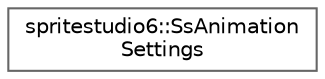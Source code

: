 digraph "Graphical Class Hierarchy"
{
 // LATEX_PDF_SIZE
  bgcolor="transparent";
  edge [fontname=Helvetica,fontsize=10,labelfontname=Helvetica,labelfontsize=10];
  node [fontname=Helvetica,fontsize=10,shape=box,height=0.2,width=0.4];
  rankdir="LR";
  Node0 [id="Node000000",label="spritestudio6::SsAnimation\lSettings",height=0.2,width=0.4,color="grey40", fillcolor="white", style="filled",URL="$classspritestudio6_1_1_ss_animation_settings.html",tooltip="アニメーション再生設定情報です。"];
}
